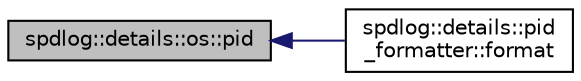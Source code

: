 digraph "spdlog::details::os::pid"
{
  edge [fontname="Helvetica",fontsize="10",labelfontname="Helvetica",labelfontsize="10"];
  node [fontname="Helvetica",fontsize="10",shape=record];
  rankdir="LR";
  Node1 [label="spdlog::details::os::pid",height=0.2,width=0.4,color="black", fillcolor="grey75", style="filled" fontcolor="black"];
  Node1 -> Node2 [dir="back",color="midnightblue",fontsize="10",style="solid",fontname="Helvetica"];
  Node2 [label="spdlog::details::pid\l_formatter::format",height=0.2,width=0.4,color="black", fillcolor="white", style="filled",URL="$classspdlog_1_1details_1_1pid__formatter.html#abe690b2f66b9046e40931bae634779d5"];
}
